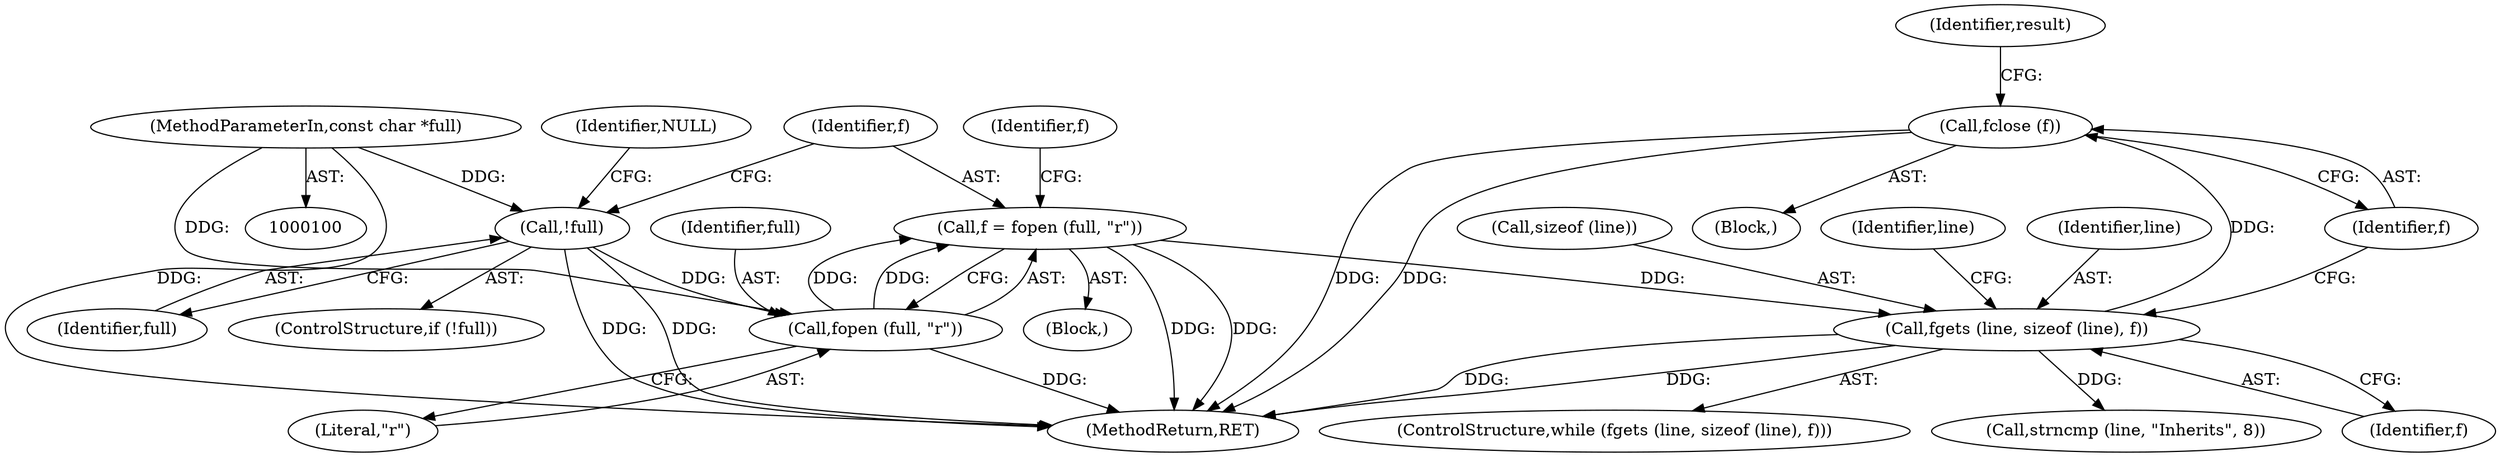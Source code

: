 digraph "0_xcursor_897213f36baf6926daf6d192c709cf627aa5fd05@API" {
"1000232" [label="(Call,fclose (f))"];
"1000123" [label="(Call,fgets (line, sizeof (line), f))"];
"1000114" [label="(Call,f = fopen (full, \"r\"))"];
"1000116" [label="(Call,fopen (full, \"r\"))"];
"1000110" [label="(Call,!full)"];
"1000101" [label="(MethodParameterIn,const char *full)"];
"1000123" [label="(Call,fgets (line, sizeof (line), f))"];
"1000131" [label="(Call,strncmp (line, \"Inherits\", 8))"];
"1000117" [label="(Identifier,full)"];
"1000233" [label="(Identifier,f)"];
"1000111" [label="(Identifier,full)"];
"1000102" [label="(Block,)"];
"1000118" [label="(Literal,\"r\")"];
"1000120" [label="(Identifier,f)"];
"1000101" [label="(MethodParameterIn,const char *full)"];
"1000125" [label="(Call,sizeof (line))"];
"1000115" [label="(Identifier,f)"];
"1000121" [label="(Block,)"];
"1000132" [label="(Identifier,line)"];
"1000127" [label="(Identifier,f)"];
"1000110" [label="(Call,!full)"];
"1000114" [label="(Call,f = fopen (full, \"r\"))"];
"1000109" [label="(ControlStructure,if (!full))"];
"1000113" [label="(Identifier,NULL)"];
"1000122" [label="(ControlStructure,while (fgets (line, sizeof (line), f)))"];
"1000236" [label="(MethodReturn,RET)"];
"1000116" [label="(Call,fopen (full, \"r\"))"];
"1000232" [label="(Call,fclose (f))"];
"1000235" [label="(Identifier,result)"];
"1000124" [label="(Identifier,line)"];
"1000232" -> "1000121"  [label="AST: "];
"1000232" -> "1000233"  [label="CFG: "];
"1000233" -> "1000232"  [label="AST: "];
"1000235" -> "1000232"  [label="CFG: "];
"1000232" -> "1000236"  [label="DDG: "];
"1000232" -> "1000236"  [label="DDG: "];
"1000123" -> "1000232"  [label="DDG: "];
"1000123" -> "1000122"  [label="AST: "];
"1000123" -> "1000127"  [label="CFG: "];
"1000124" -> "1000123"  [label="AST: "];
"1000125" -> "1000123"  [label="AST: "];
"1000127" -> "1000123"  [label="AST: "];
"1000132" -> "1000123"  [label="CFG: "];
"1000233" -> "1000123"  [label="CFG: "];
"1000123" -> "1000236"  [label="DDG: "];
"1000123" -> "1000236"  [label="DDG: "];
"1000114" -> "1000123"  [label="DDG: "];
"1000123" -> "1000131"  [label="DDG: "];
"1000114" -> "1000102"  [label="AST: "];
"1000114" -> "1000116"  [label="CFG: "];
"1000115" -> "1000114"  [label="AST: "];
"1000116" -> "1000114"  [label="AST: "];
"1000120" -> "1000114"  [label="CFG: "];
"1000114" -> "1000236"  [label="DDG: "];
"1000114" -> "1000236"  [label="DDG: "];
"1000116" -> "1000114"  [label="DDG: "];
"1000116" -> "1000114"  [label="DDG: "];
"1000116" -> "1000118"  [label="CFG: "];
"1000117" -> "1000116"  [label="AST: "];
"1000118" -> "1000116"  [label="AST: "];
"1000116" -> "1000236"  [label="DDG: "];
"1000110" -> "1000116"  [label="DDG: "];
"1000101" -> "1000116"  [label="DDG: "];
"1000110" -> "1000109"  [label="AST: "];
"1000110" -> "1000111"  [label="CFG: "];
"1000111" -> "1000110"  [label="AST: "];
"1000113" -> "1000110"  [label="CFG: "];
"1000115" -> "1000110"  [label="CFG: "];
"1000110" -> "1000236"  [label="DDG: "];
"1000110" -> "1000236"  [label="DDG: "];
"1000101" -> "1000110"  [label="DDG: "];
"1000101" -> "1000100"  [label="AST: "];
"1000101" -> "1000236"  [label="DDG: "];
}
